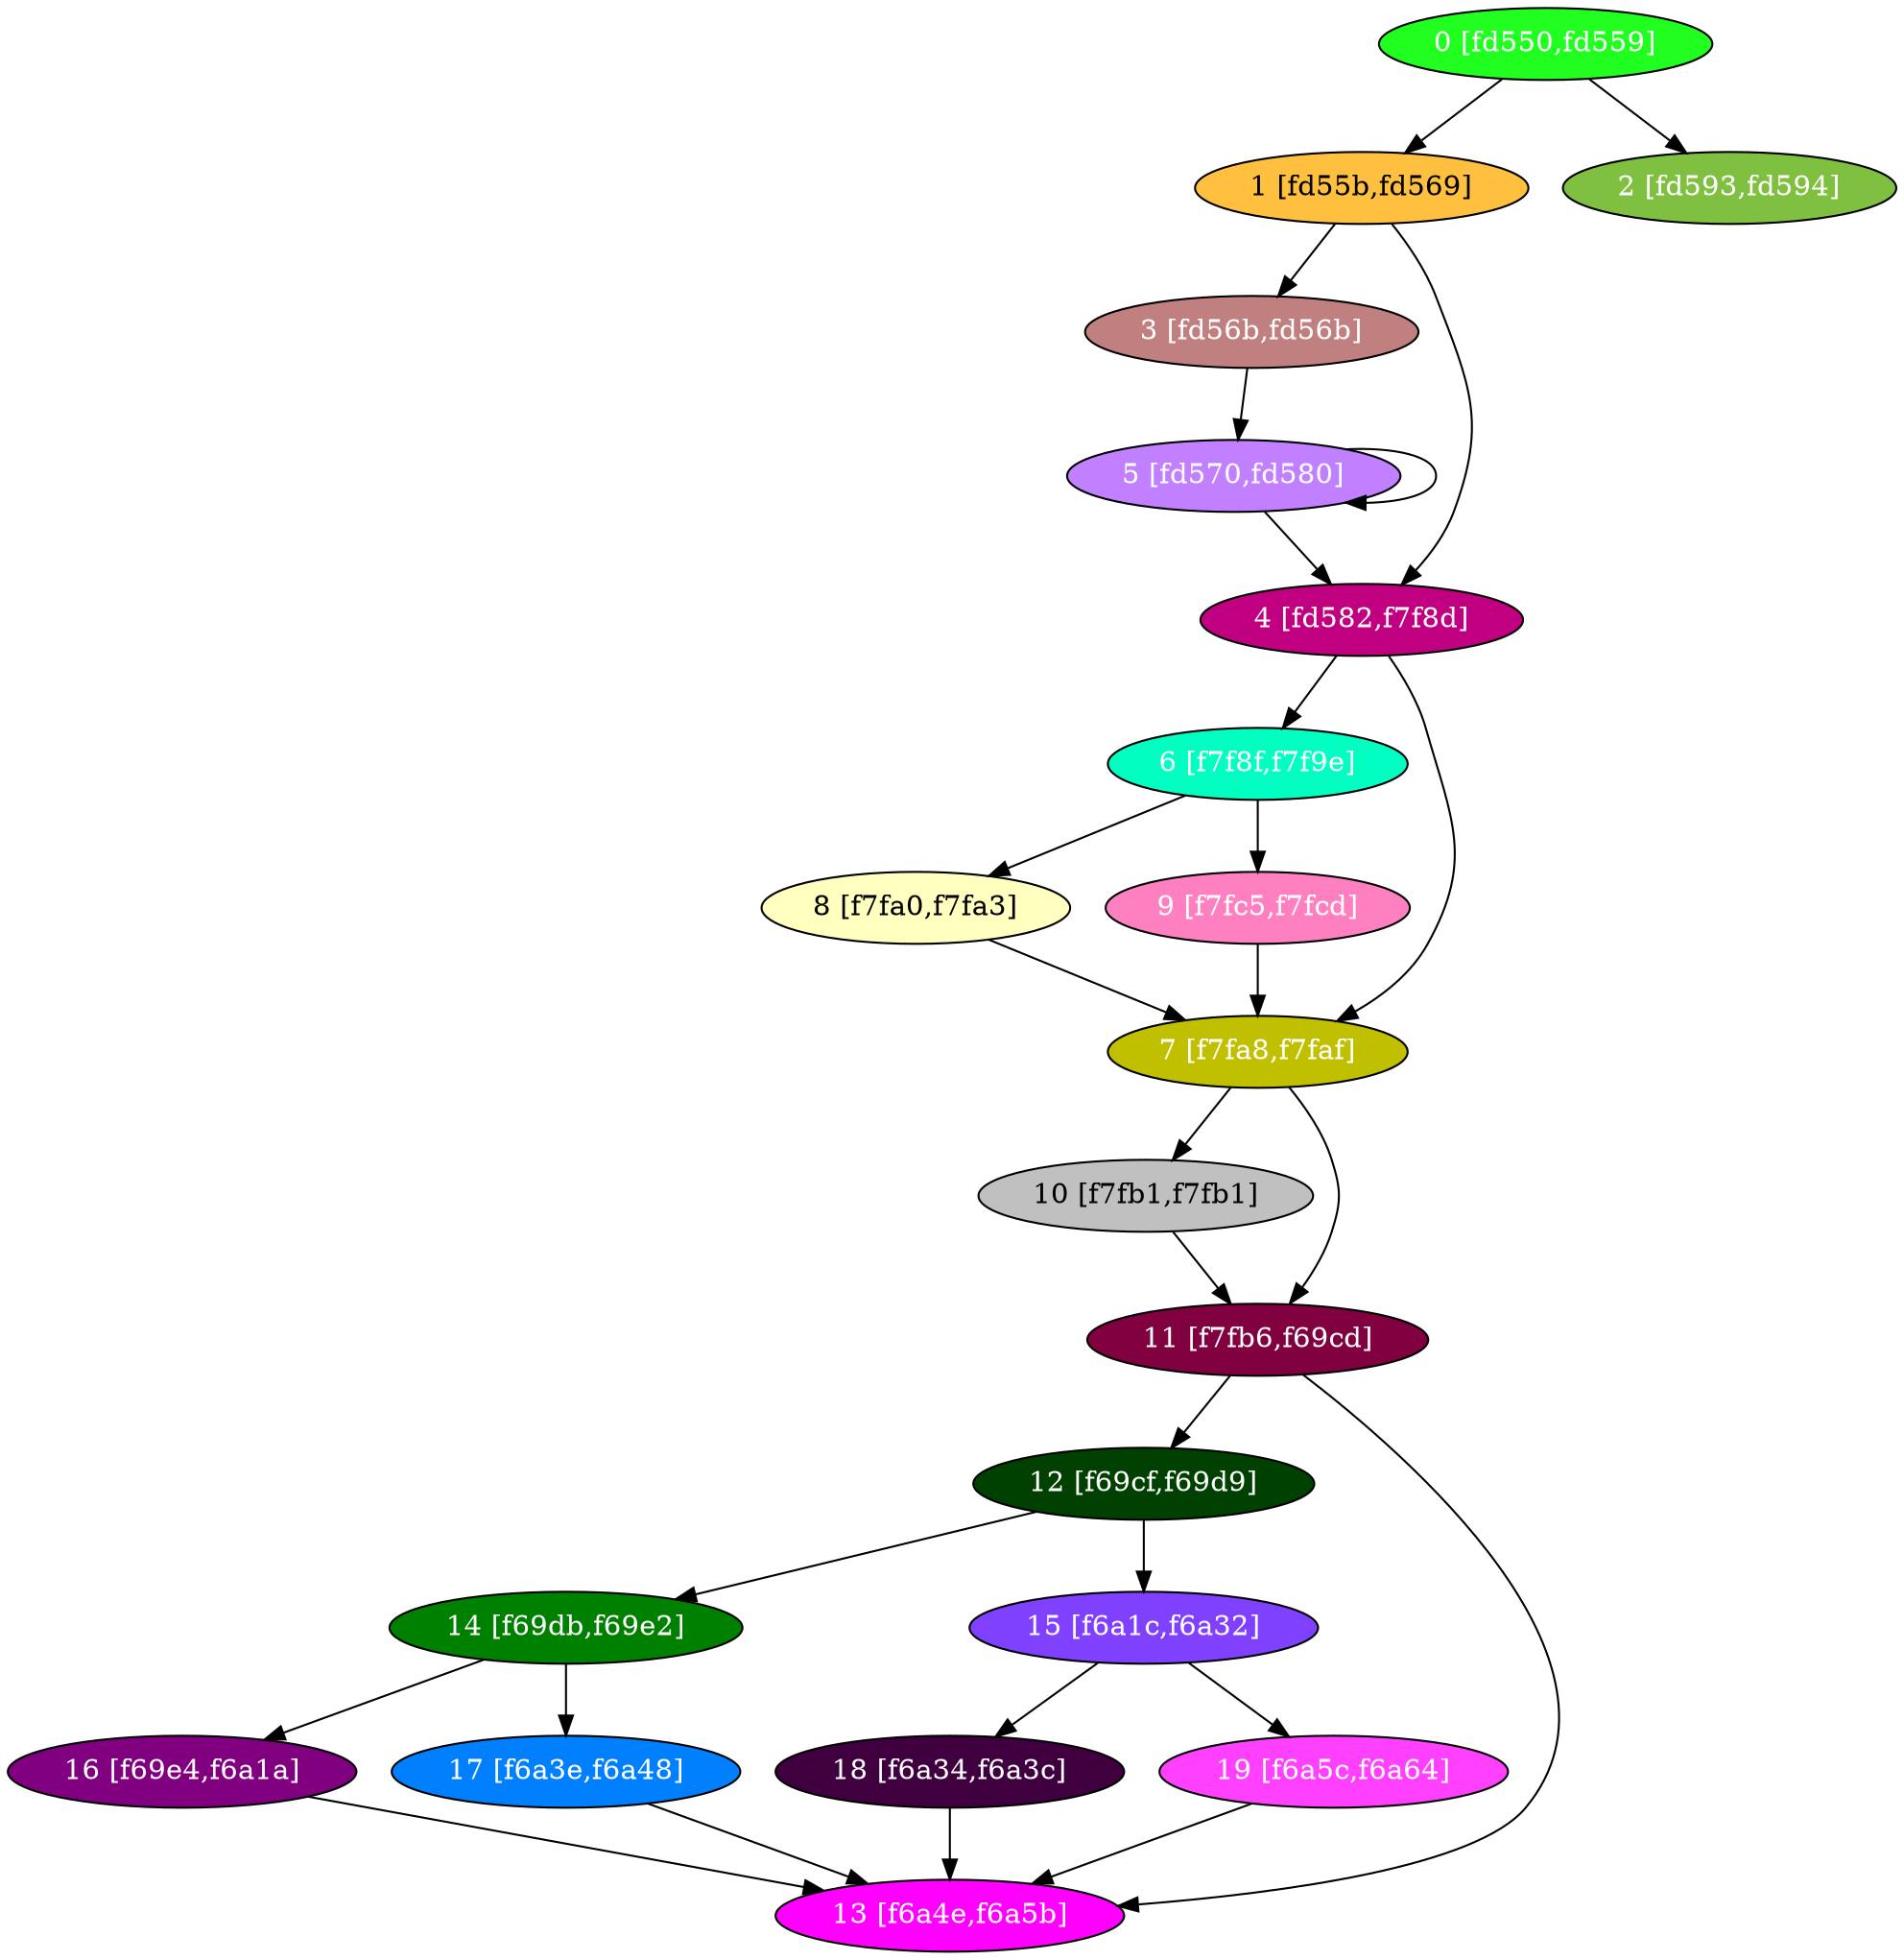 diGraph libnss3{
	libnss3_0  [style=filled fillcolor="#20FF20" fontcolor="#ffffff" shape=oval label="0 [fd550,fd559]"]
	libnss3_1  [style=filled fillcolor="#FFC040" fontcolor="#000000" shape=oval label="1 [fd55b,fd569]"]
	libnss3_2  [style=filled fillcolor="#80C040" fontcolor="#ffffff" shape=oval label="2 [fd593,fd594]"]
	libnss3_3  [style=filled fillcolor="#C08080" fontcolor="#ffffff" shape=oval label="3 [fd56b,fd56b]"]
	libnss3_4  [style=filled fillcolor="#C00080" fontcolor="#ffffff" shape=oval label="4 [fd582,f7f8d]"]
	libnss3_5  [style=filled fillcolor="#C080FF" fontcolor="#ffffff" shape=oval label="5 [fd570,fd580]"]
	libnss3_6  [style=filled fillcolor="#00FFC0" fontcolor="#ffffff" shape=oval label="6 [f7f8f,f7f9e]"]
	libnss3_7  [style=filled fillcolor="#C0C000" fontcolor="#ffffff" shape=oval label="7 [f7fa8,f7faf]"]
	libnss3_8  [style=filled fillcolor="#FFFFC0" fontcolor="#000000" shape=oval label="8 [f7fa0,f7fa3]"]
	libnss3_9  [style=filled fillcolor="#FF80C0" fontcolor="#ffffff" shape=oval label="9 [f7fc5,f7fcd]"]
	libnss3_a  [style=filled fillcolor="#C0C0C0" fontcolor="#000000" shape=oval label="10 [f7fb1,f7fb1]"]
	libnss3_b  [style=filled fillcolor="#800040" fontcolor="#ffffff" shape=oval label="11 [f7fb6,f69cd]"]
	libnss3_c  [style=filled fillcolor="#004000" fontcolor="#ffffff" shape=oval label="12 [f69cf,f69d9]"]
	libnss3_d  [style=filled fillcolor="#FF00FF" fontcolor="#ffffff" shape=oval label="13 [f6a4e,f6a5b]"]
	libnss3_e  [style=filled fillcolor="#008000" fontcolor="#ffffff" shape=oval label="14 [f69db,f69e2]"]
	libnss3_f  [style=filled fillcolor="#8040FF" fontcolor="#ffffff" shape=oval label="15 [f6a1c,f6a32]"]
	libnss3_10  [style=filled fillcolor="#800080" fontcolor="#ffffff" shape=oval label="16 [f69e4,f6a1a]"]
	libnss3_11  [style=filled fillcolor="#0080FF" fontcolor="#ffffff" shape=oval label="17 [f6a3e,f6a48]"]
	libnss3_12  [style=filled fillcolor="#400040" fontcolor="#ffffff" shape=oval label="18 [f6a34,f6a3c]"]
	libnss3_13  [style=filled fillcolor="#FF40FF" fontcolor="#ffffff" shape=oval label="19 [f6a5c,f6a64]"]

	libnss3_0 -> libnss3_1
	libnss3_0 -> libnss3_2
	libnss3_1 -> libnss3_3
	libnss3_1 -> libnss3_4
	libnss3_3 -> libnss3_5
	libnss3_4 -> libnss3_6
	libnss3_4 -> libnss3_7
	libnss3_5 -> libnss3_4
	libnss3_5 -> libnss3_5
	libnss3_6 -> libnss3_8
	libnss3_6 -> libnss3_9
	libnss3_7 -> libnss3_a
	libnss3_7 -> libnss3_b
	libnss3_8 -> libnss3_7
	libnss3_9 -> libnss3_7
	libnss3_a -> libnss3_b
	libnss3_b -> libnss3_c
	libnss3_b -> libnss3_d
	libnss3_c -> libnss3_e
	libnss3_c -> libnss3_f
	libnss3_e -> libnss3_10
	libnss3_e -> libnss3_11
	libnss3_f -> libnss3_12
	libnss3_f -> libnss3_13
	libnss3_10 -> libnss3_d
	libnss3_11 -> libnss3_d
	libnss3_12 -> libnss3_d
	libnss3_13 -> libnss3_d
}